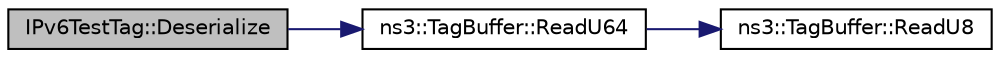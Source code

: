 digraph "IPv6TestTag::Deserialize"
{
  edge [fontname="Helvetica",fontsize="10",labelfontname="Helvetica",labelfontsize="10"];
  node [fontname="Helvetica",fontsize="10",shape=record];
  rankdir="LR";
  Node1 [label="IPv6TestTag::Deserialize",height=0.2,width=0.4,color="black", fillcolor="grey75", style="filled", fontcolor="black"];
  Node1 -> Node2 [color="midnightblue",fontsize="10",style="solid"];
  Node2 [label="ns3::TagBuffer::ReadU64",height=0.2,width=0.4,color="black", fillcolor="white", style="filled",URL="$d6/ded/classns3_1_1TagBuffer.html#acfe6a8fddc8eec86949ab991fd801bbe"];
  Node2 -> Node3 [color="midnightblue",fontsize="10",style="solid"];
  Node3 [label="ns3::TagBuffer::ReadU8",height=0.2,width=0.4,color="black", fillcolor="white", style="filled",URL="$d6/ded/classns3_1_1TagBuffer.html#af424ec7219aed6d9d31d414bf89ae5bd"];
}
